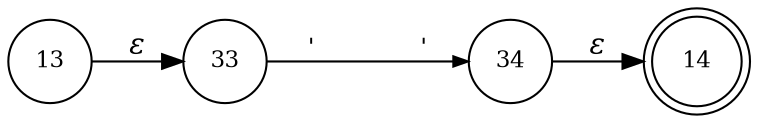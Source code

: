 digraph ATN {
rankdir=LR;
s14[fontsize=11, label="14", shape=doublecircle, fixedsize=true, width=.6];
s33[fontsize=11,label="33", shape=circle, fixedsize=true, width=.55, peripheries=1];
s34[fontsize=11,label="34", shape=circle, fixedsize=true, width=.55, peripheries=1];
s13[fontsize=11,label="13", shape=circle, fixedsize=true, width=.55, peripheries=1];
s13 -> s33 [fontname="Times-Italic", label="&epsilon;"];
s33 -> s34 [fontsize=11, fontname="Courier", arrowsize=.7, label = "'	'", arrowhead = normal];
s34 -> s14 [fontname="Times-Italic", label="&epsilon;"];
}